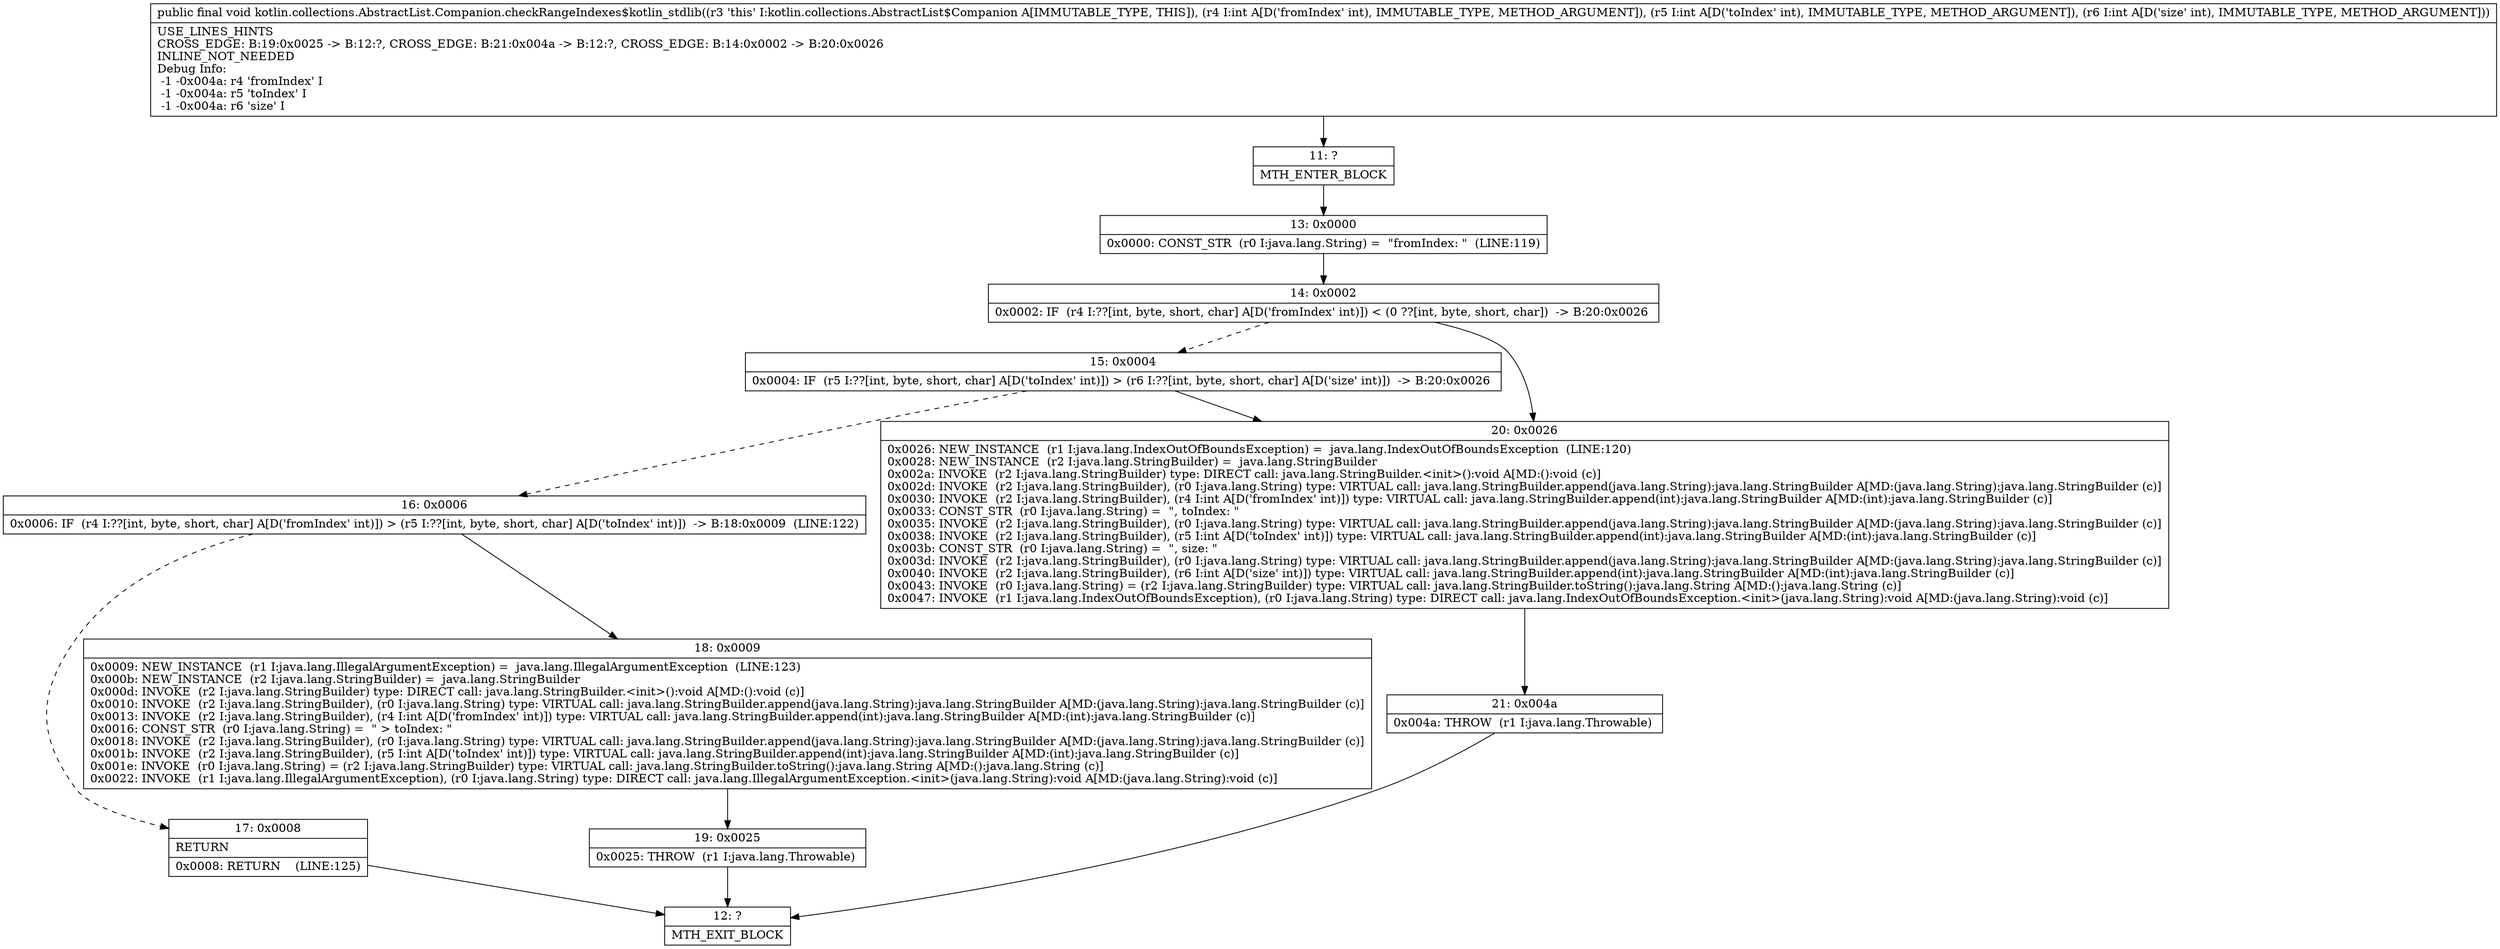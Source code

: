 digraph "CFG forkotlin.collections.AbstractList.Companion.checkRangeIndexes$kotlin_stdlib(III)V" {
Node_11 [shape=record,label="{11\:\ ?|MTH_ENTER_BLOCK\l}"];
Node_13 [shape=record,label="{13\:\ 0x0000|0x0000: CONST_STR  (r0 I:java.lang.String) =  \"fromIndex: \"  (LINE:119)\l}"];
Node_14 [shape=record,label="{14\:\ 0x0002|0x0002: IF  (r4 I:??[int, byte, short, char] A[D('fromIndex' int)]) \< (0 ??[int, byte, short, char])  \-\> B:20:0x0026 \l}"];
Node_15 [shape=record,label="{15\:\ 0x0004|0x0004: IF  (r5 I:??[int, byte, short, char] A[D('toIndex' int)]) \> (r6 I:??[int, byte, short, char] A[D('size' int)])  \-\> B:20:0x0026 \l}"];
Node_16 [shape=record,label="{16\:\ 0x0006|0x0006: IF  (r4 I:??[int, byte, short, char] A[D('fromIndex' int)]) \> (r5 I:??[int, byte, short, char] A[D('toIndex' int)])  \-\> B:18:0x0009  (LINE:122)\l}"];
Node_17 [shape=record,label="{17\:\ 0x0008|RETURN\l|0x0008: RETURN    (LINE:125)\l}"];
Node_12 [shape=record,label="{12\:\ ?|MTH_EXIT_BLOCK\l}"];
Node_18 [shape=record,label="{18\:\ 0x0009|0x0009: NEW_INSTANCE  (r1 I:java.lang.IllegalArgumentException) =  java.lang.IllegalArgumentException  (LINE:123)\l0x000b: NEW_INSTANCE  (r2 I:java.lang.StringBuilder) =  java.lang.StringBuilder \l0x000d: INVOKE  (r2 I:java.lang.StringBuilder) type: DIRECT call: java.lang.StringBuilder.\<init\>():void A[MD:():void (c)]\l0x0010: INVOKE  (r2 I:java.lang.StringBuilder), (r0 I:java.lang.String) type: VIRTUAL call: java.lang.StringBuilder.append(java.lang.String):java.lang.StringBuilder A[MD:(java.lang.String):java.lang.StringBuilder (c)]\l0x0013: INVOKE  (r2 I:java.lang.StringBuilder), (r4 I:int A[D('fromIndex' int)]) type: VIRTUAL call: java.lang.StringBuilder.append(int):java.lang.StringBuilder A[MD:(int):java.lang.StringBuilder (c)]\l0x0016: CONST_STR  (r0 I:java.lang.String) =  \" \> toIndex: \" \l0x0018: INVOKE  (r2 I:java.lang.StringBuilder), (r0 I:java.lang.String) type: VIRTUAL call: java.lang.StringBuilder.append(java.lang.String):java.lang.StringBuilder A[MD:(java.lang.String):java.lang.StringBuilder (c)]\l0x001b: INVOKE  (r2 I:java.lang.StringBuilder), (r5 I:int A[D('toIndex' int)]) type: VIRTUAL call: java.lang.StringBuilder.append(int):java.lang.StringBuilder A[MD:(int):java.lang.StringBuilder (c)]\l0x001e: INVOKE  (r0 I:java.lang.String) = (r2 I:java.lang.StringBuilder) type: VIRTUAL call: java.lang.StringBuilder.toString():java.lang.String A[MD:():java.lang.String (c)]\l0x0022: INVOKE  (r1 I:java.lang.IllegalArgumentException), (r0 I:java.lang.String) type: DIRECT call: java.lang.IllegalArgumentException.\<init\>(java.lang.String):void A[MD:(java.lang.String):void (c)]\l}"];
Node_19 [shape=record,label="{19\:\ 0x0025|0x0025: THROW  (r1 I:java.lang.Throwable) \l}"];
Node_20 [shape=record,label="{20\:\ 0x0026|0x0026: NEW_INSTANCE  (r1 I:java.lang.IndexOutOfBoundsException) =  java.lang.IndexOutOfBoundsException  (LINE:120)\l0x0028: NEW_INSTANCE  (r2 I:java.lang.StringBuilder) =  java.lang.StringBuilder \l0x002a: INVOKE  (r2 I:java.lang.StringBuilder) type: DIRECT call: java.lang.StringBuilder.\<init\>():void A[MD:():void (c)]\l0x002d: INVOKE  (r2 I:java.lang.StringBuilder), (r0 I:java.lang.String) type: VIRTUAL call: java.lang.StringBuilder.append(java.lang.String):java.lang.StringBuilder A[MD:(java.lang.String):java.lang.StringBuilder (c)]\l0x0030: INVOKE  (r2 I:java.lang.StringBuilder), (r4 I:int A[D('fromIndex' int)]) type: VIRTUAL call: java.lang.StringBuilder.append(int):java.lang.StringBuilder A[MD:(int):java.lang.StringBuilder (c)]\l0x0033: CONST_STR  (r0 I:java.lang.String) =  \", toIndex: \" \l0x0035: INVOKE  (r2 I:java.lang.StringBuilder), (r0 I:java.lang.String) type: VIRTUAL call: java.lang.StringBuilder.append(java.lang.String):java.lang.StringBuilder A[MD:(java.lang.String):java.lang.StringBuilder (c)]\l0x0038: INVOKE  (r2 I:java.lang.StringBuilder), (r5 I:int A[D('toIndex' int)]) type: VIRTUAL call: java.lang.StringBuilder.append(int):java.lang.StringBuilder A[MD:(int):java.lang.StringBuilder (c)]\l0x003b: CONST_STR  (r0 I:java.lang.String) =  \", size: \" \l0x003d: INVOKE  (r2 I:java.lang.StringBuilder), (r0 I:java.lang.String) type: VIRTUAL call: java.lang.StringBuilder.append(java.lang.String):java.lang.StringBuilder A[MD:(java.lang.String):java.lang.StringBuilder (c)]\l0x0040: INVOKE  (r2 I:java.lang.StringBuilder), (r6 I:int A[D('size' int)]) type: VIRTUAL call: java.lang.StringBuilder.append(int):java.lang.StringBuilder A[MD:(int):java.lang.StringBuilder (c)]\l0x0043: INVOKE  (r0 I:java.lang.String) = (r2 I:java.lang.StringBuilder) type: VIRTUAL call: java.lang.StringBuilder.toString():java.lang.String A[MD:():java.lang.String (c)]\l0x0047: INVOKE  (r1 I:java.lang.IndexOutOfBoundsException), (r0 I:java.lang.String) type: DIRECT call: java.lang.IndexOutOfBoundsException.\<init\>(java.lang.String):void A[MD:(java.lang.String):void (c)]\l}"];
Node_21 [shape=record,label="{21\:\ 0x004a|0x004a: THROW  (r1 I:java.lang.Throwable) \l}"];
MethodNode[shape=record,label="{public final void kotlin.collections.AbstractList.Companion.checkRangeIndexes$kotlin_stdlib((r3 'this' I:kotlin.collections.AbstractList$Companion A[IMMUTABLE_TYPE, THIS]), (r4 I:int A[D('fromIndex' int), IMMUTABLE_TYPE, METHOD_ARGUMENT]), (r5 I:int A[D('toIndex' int), IMMUTABLE_TYPE, METHOD_ARGUMENT]), (r6 I:int A[D('size' int), IMMUTABLE_TYPE, METHOD_ARGUMENT]))  | USE_LINES_HINTS\lCROSS_EDGE: B:19:0x0025 \-\> B:12:?, CROSS_EDGE: B:21:0x004a \-\> B:12:?, CROSS_EDGE: B:14:0x0002 \-\> B:20:0x0026\lINLINE_NOT_NEEDED\lDebug Info:\l  \-1 \-0x004a: r4 'fromIndex' I\l  \-1 \-0x004a: r5 'toIndex' I\l  \-1 \-0x004a: r6 'size' I\l}"];
MethodNode -> Node_11;Node_11 -> Node_13;
Node_13 -> Node_14;
Node_14 -> Node_15[style=dashed];
Node_14 -> Node_20;
Node_15 -> Node_16[style=dashed];
Node_15 -> Node_20;
Node_16 -> Node_17[style=dashed];
Node_16 -> Node_18;
Node_17 -> Node_12;
Node_18 -> Node_19;
Node_19 -> Node_12;
Node_20 -> Node_21;
Node_21 -> Node_12;
}

